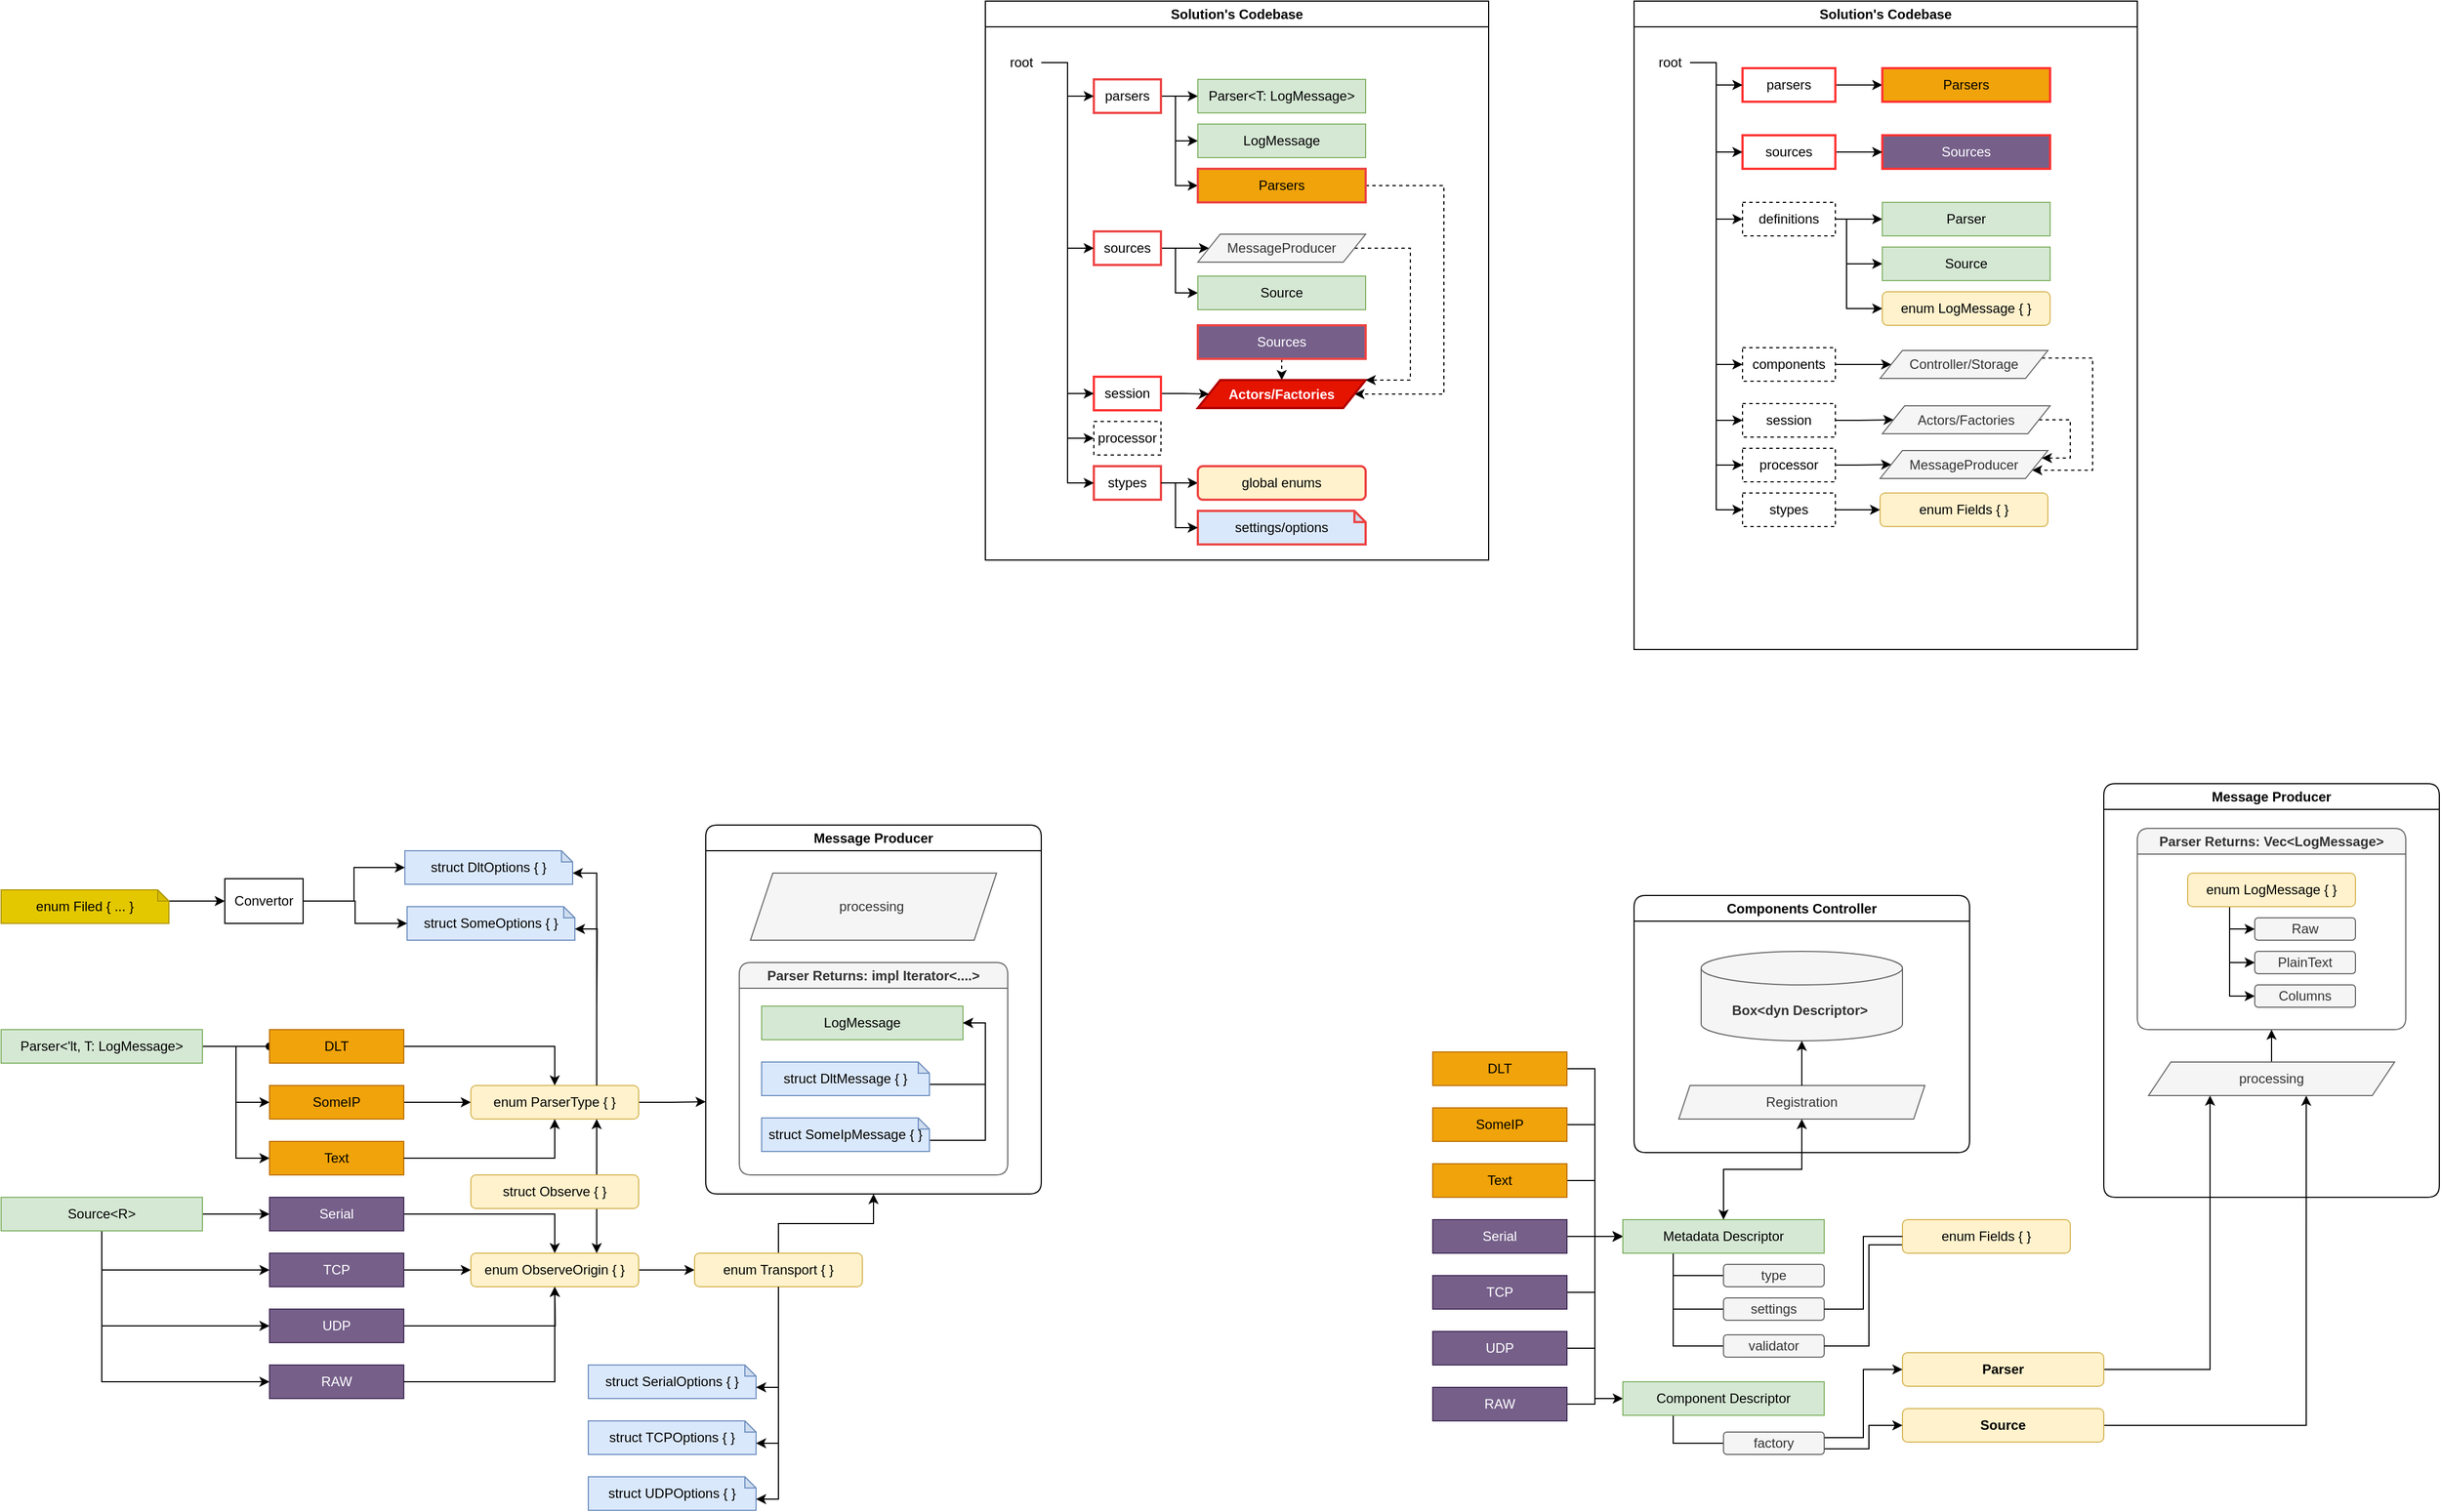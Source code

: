 <mxfile version="27.0.3">
  <diagram name="Page-1" id="i--9P20E1fqXUS-9hJ0B">
    <mxGraphModel dx="1177" dy="1821" grid="1" gridSize="10" guides="1" tooltips="1" connect="1" arrows="1" fold="1" page="1" pageScale="1" pageWidth="850" pageHeight="600" math="0" shadow="0">
      <root>
        <mxCell id="0" />
        <mxCell id="1" parent="0" />
        <mxCell id="JKrPDi4PnBRrZiouAZle-7" style="edgeStyle=orthogonalEdgeStyle;rounded=0;orthogonalLoop=1;jettySize=auto;html=1;exitX=1;exitY=0.5;exitDx=0;exitDy=0;entryX=0;entryY=0.5;entryDx=0;entryDy=0;endArrow=oval;endFill=1;" parent="1" source="JKrPDi4PnBRrZiouAZle-1" target="JKrPDi4PnBRrZiouAZle-3" edge="1">
          <mxGeometry relative="1" as="geometry" />
        </mxCell>
        <mxCell id="JKrPDi4PnBRrZiouAZle-8" style="edgeStyle=orthogonalEdgeStyle;rounded=0;orthogonalLoop=1;jettySize=auto;html=1;exitX=1;exitY=0.5;exitDx=0;exitDy=0;entryX=0;entryY=0.5;entryDx=0;entryDy=0;" parent="1" source="JKrPDi4PnBRrZiouAZle-1" target="JKrPDi4PnBRrZiouAZle-4" edge="1">
          <mxGeometry relative="1" as="geometry" />
        </mxCell>
        <mxCell id="JKrPDi4PnBRrZiouAZle-9" style="edgeStyle=orthogonalEdgeStyle;rounded=0;orthogonalLoop=1;jettySize=auto;html=1;exitX=1;exitY=0.5;exitDx=0;exitDy=0;entryX=0;entryY=0.5;entryDx=0;entryDy=0;" parent="1" source="JKrPDi4PnBRrZiouAZle-1" target="JKrPDi4PnBRrZiouAZle-5" edge="1">
          <mxGeometry relative="1" as="geometry" />
        </mxCell>
        <mxCell id="JKrPDi4PnBRrZiouAZle-1" value="Parser&amp;lt;&#39;lt, T: LogMessage&amp;gt;" style="rounded=0;whiteSpace=wrap;html=1;fillColor=#d5e8d4;strokeColor=#82b366;" parent="1" vertex="1">
          <mxGeometry x="40" y="20" width="180" height="30" as="geometry" />
        </mxCell>
        <mxCell id="JKrPDi4PnBRrZiouAZle-14" style="edgeStyle=orthogonalEdgeStyle;rounded=0;orthogonalLoop=1;jettySize=auto;html=1;exitX=0.5;exitY=1;exitDx=0;exitDy=0;entryX=0;entryY=0.5;entryDx=0;entryDy=0;" parent="1" source="JKrPDi4PnBRrZiouAZle-2" target="JKrPDi4PnBRrZiouAZle-11" edge="1">
          <mxGeometry relative="1" as="geometry" />
        </mxCell>
        <mxCell id="JKrPDi4PnBRrZiouAZle-15" style="edgeStyle=orthogonalEdgeStyle;rounded=0;orthogonalLoop=1;jettySize=auto;html=1;exitX=0.5;exitY=1;exitDx=0;exitDy=0;entryX=0;entryY=0.5;entryDx=0;entryDy=0;" parent="1" source="JKrPDi4PnBRrZiouAZle-2" target="JKrPDi4PnBRrZiouAZle-12" edge="1">
          <mxGeometry relative="1" as="geometry" />
        </mxCell>
        <mxCell id="JKrPDi4PnBRrZiouAZle-22" style="edgeStyle=orthogonalEdgeStyle;rounded=0;orthogonalLoop=1;jettySize=auto;html=1;exitX=0.5;exitY=1;exitDx=0;exitDy=0;entryX=0;entryY=0.5;entryDx=0;entryDy=0;" parent="1" source="JKrPDi4PnBRrZiouAZle-2" target="JKrPDi4PnBRrZiouAZle-21" edge="1">
          <mxGeometry relative="1" as="geometry" />
        </mxCell>
        <mxCell id="JKrPDi4PnBRrZiouAZle-105" style="edgeStyle=orthogonalEdgeStyle;rounded=0;orthogonalLoop=1;jettySize=auto;html=1;exitX=1;exitY=0.5;exitDx=0;exitDy=0;entryX=0;entryY=0.5;entryDx=0;entryDy=0;" parent="1" source="JKrPDi4PnBRrZiouAZle-2" target="JKrPDi4PnBRrZiouAZle-10" edge="1">
          <mxGeometry relative="1" as="geometry" />
        </mxCell>
        <mxCell id="JKrPDi4PnBRrZiouAZle-2" value="Source&amp;lt;R&amp;gt;" style="rounded=0;whiteSpace=wrap;html=1;fillColor=#d5e8d4;strokeColor=#82b366;" parent="1" vertex="1">
          <mxGeometry x="40" y="170" width="180" height="30" as="geometry" />
        </mxCell>
        <mxCell id="JKrPDi4PnBRrZiouAZle-17" style="edgeStyle=orthogonalEdgeStyle;rounded=0;orthogonalLoop=1;jettySize=auto;html=1;exitX=1;exitY=0.5;exitDx=0;exitDy=0;" parent="1" source="JKrPDi4PnBRrZiouAZle-3" target="JKrPDi4PnBRrZiouAZle-16" edge="1">
          <mxGeometry relative="1" as="geometry" />
        </mxCell>
        <mxCell id="JKrPDi4PnBRrZiouAZle-3" value="DLT" style="rounded=0;whiteSpace=wrap;html=1;fillColor=#f0a30a;strokeColor=#BD7000;fontColor=#000000;" parent="1" vertex="1">
          <mxGeometry x="280" y="20" width="120" height="30" as="geometry" />
        </mxCell>
        <mxCell id="JKrPDi4PnBRrZiouAZle-18" style="edgeStyle=orthogonalEdgeStyle;rounded=0;orthogonalLoop=1;jettySize=auto;html=1;exitX=1;exitY=0.5;exitDx=0;exitDy=0;entryX=0;entryY=0.5;entryDx=0;entryDy=0;" parent="1" source="JKrPDi4PnBRrZiouAZle-4" target="JKrPDi4PnBRrZiouAZle-16" edge="1">
          <mxGeometry relative="1" as="geometry" />
        </mxCell>
        <mxCell id="JKrPDi4PnBRrZiouAZle-4" value="SomeIP" style="rounded=0;whiteSpace=wrap;html=1;fillColor=#f0a30a;strokeColor=#BD7000;fontColor=#000000;" parent="1" vertex="1">
          <mxGeometry x="280" y="70" width="120" height="30" as="geometry" />
        </mxCell>
        <mxCell id="JKrPDi4PnBRrZiouAZle-5" value="Text" style="rounded=0;whiteSpace=wrap;html=1;fillColor=#f0a30a;strokeColor=#BD7000;fontColor=#000000;" parent="1" vertex="1">
          <mxGeometry x="280" y="120" width="120" height="30" as="geometry" />
        </mxCell>
        <mxCell id="JKrPDi4PnBRrZiouAZle-26" style="edgeStyle=orthogonalEdgeStyle;rounded=0;orthogonalLoop=1;jettySize=auto;html=1;exitX=1;exitY=0.5;exitDx=0;exitDy=0;entryX=0.5;entryY=0;entryDx=0;entryDy=0;" parent="1" source="JKrPDi4PnBRrZiouAZle-10" target="JKrPDi4PnBRrZiouAZle-20" edge="1">
          <mxGeometry relative="1" as="geometry" />
        </mxCell>
        <mxCell id="JKrPDi4PnBRrZiouAZle-10" value="Serial" style="rounded=0;whiteSpace=wrap;html=1;fillColor=#76608a;fontColor=#ffffff;strokeColor=#432D57;" parent="1" vertex="1">
          <mxGeometry x="280" y="170" width="120" height="30" as="geometry" />
        </mxCell>
        <mxCell id="JKrPDi4PnBRrZiouAZle-25" style="edgeStyle=orthogonalEdgeStyle;rounded=0;orthogonalLoop=1;jettySize=auto;html=1;exitX=1;exitY=0.5;exitDx=0;exitDy=0;" parent="1" source="JKrPDi4PnBRrZiouAZle-11" edge="1">
          <mxGeometry relative="1" as="geometry">
            <mxPoint x="460" y="235" as="targetPoint" />
          </mxGeometry>
        </mxCell>
        <mxCell id="JKrPDi4PnBRrZiouAZle-11" value="TCP" style="rounded=0;whiteSpace=wrap;html=1;fillColor=#76608a;fontColor=#ffffff;strokeColor=#432D57;" parent="1" vertex="1">
          <mxGeometry x="280" y="220" width="120" height="30" as="geometry" />
        </mxCell>
        <mxCell id="JKrPDi4PnBRrZiouAZle-24" style="edgeStyle=orthogonalEdgeStyle;rounded=0;orthogonalLoop=1;jettySize=auto;html=1;exitX=1;exitY=0.5;exitDx=0;exitDy=0;" parent="1" source="JKrPDi4PnBRrZiouAZle-12" edge="1">
          <mxGeometry relative="1" as="geometry">
            <mxPoint x="535" y="250" as="targetPoint" />
          </mxGeometry>
        </mxCell>
        <mxCell id="JKrPDi4PnBRrZiouAZle-12" value="UDP" style="rounded=0;whiteSpace=wrap;html=1;fillColor=#76608a;fontColor=#ffffff;strokeColor=#432D57;" parent="1" vertex="1">
          <mxGeometry x="280" y="270" width="120" height="30" as="geometry" />
        </mxCell>
        <mxCell id="JKrPDi4PnBRrZiouAZle-46" style="edgeStyle=orthogonalEdgeStyle;rounded=0;orthogonalLoop=1;jettySize=auto;html=1;exitX=1;exitY=0.5;exitDx=0;exitDy=0;entryX=0;entryY=0.75;entryDx=0;entryDy=0;" parent="1" source="JKrPDi4PnBRrZiouAZle-16" target="JKrPDi4PnBRrZiouAZle-29" edge="1">
          <mxGeometry relative="1" as="geometry">
            <mxPoint x="670" y="85" as="targetPoint" />
          </mxGeometry>
        </mxCell>
        <mxCell id="JKrPDi4PnBRrZiouAZle-16" value="enum ParserType { }" style="rounded=1;whiteSpace=wrap;html=1;fillColor=#fff2cc;strokeColor=#d6b656;" parent="1" vertex="1">
          <mxGeometry x="460" y="70" width="150" height="30" as="geometry" />
        </mxCell>
        <mxCell id="JKrPDi4PnBRrZiouAZle-19" style="edgeStyle=orthogonalEdgeStyle;rounded=0;orthogonalLoop=1;jettySize=auto;html=1;exitX=1;exitY=0.5;exitDx=0;exitDy=0;entryX=0.5;entryY=1;entryDx=0;entryDy=0;" parent="1" source="JKrPDi4PnBRrZiouAZle-5" target="JKrPDi4PnBRrZiouAZle-16" edge="1">
          <mxGeometry relative="1" as="geometry">
            <mxPoint x="540" y="130" as="targetPoint" />
          </mxGeometry>
        </mxCell>
        <mxCell id="JKrPDi4PnBRrZiouAZle-28" style="edgeStyle=orthogonalEdgeStyle;rounded=0;orthogonalLoop=1;jettySize=auto;html=1;exitX=1;exitY=0.5;exitDx=0;exitDy=0;entryX=0;entryY=0.5;entryDx=0;entryDy=0;" parent="1" source="JKrPDi4PnBRrZiouAZle-20" target="JKrPDi4PnBRrZiouAZle-27" edge="1">
          <mxGeometry relative="1" as="geometry" />
        </mxCell>
        <mxCell id="JKrPDi4PnBRrZiouAZle-20" value="enum ObserveOrigin { }" style="rounded=1;whiteSpace=wrap;html=1;fillColor=#fff2cc;strokeColor=#d6b656;" parent="1" vertex="1">
          <mxGeometry x="460" y="220" width="150" height="30" as="geometry" />
        </mxCell>
        <mxCell id="JKrPDi4PnBRrZiouAZle-21" value="RAW" style="rounded=0;whiteSpace=wrap;html=1;fillColor=#76608a;fontColor=#ffffff;strokeColor=#432D57;" parent="1" vertex="1">
          <mxGeometry x="280" y="320" width="120" height="30" as="geometry" />
        </mxCell>
        <mxCell id="JKrPDi4PnBRrZiouAZle-23" style="edgeStyle=orthogonalEdgeStyle;rounded=0;orthogonalLoop=1;jettySize=auto;html=1;exitX=1;exitY=0.5;exitDx=0;exitDy=0;entryX=0.5;entryY=1;entryDx=0;entryDy=0;" parent="1" source="JKrPDi4PnBRrZiouAZle-21" target="JKrPDi4PnBRrZiouAZle-20" edge="1">
          <mxGeometry relative="1" as="geometry">
            <mxPoint x="540" y="280" as="targetPoint" />
          </mxGeometry>
        </mxCell>
        <mxCell id="JKrPDi4PnBRrZiouAZle-45" style="edgeStyle=orthogonalEdgeStyle;rounded=0;orthogonalLoop=1;jettySize=auto;html=1;exitX=0.5;exitY=0;exitDx=0;exitDy=0;entryX=0.5;entryY=1;entryDx=0;entryDy=0;" parent="1" source="JKrPDi4PnBRrZiouAZle-27" target="JKrPDi4PnBRrZiouAZle-29" edge="1">
          <mxGeometry relative="1" as="geometry" />
        </mxCell>
        <mxCell id="JKrPDi4PnBRrZiouAZle-27" value="enum Transport { }" style="rounded=1;whiteSpace=wrap;html=1;fillColor=#fff2cc;strokeColor=#d6b656;" parent="1" vertex="1">
          <mxGeometry x="660" y="220" width="150" height="30" as="geometry" />
        </mxCell>
        <mxCell id="JKrPDi4PnBRrZiouAZle-29" value="Message Producer" style="swimlane;whiteSpace=wrap;html=1;shadow=0;glass=0;rounded=1;" parent="1" vertex="1">
          <mxGeometry x="670" y="-163" width="300" height="330" as="geometry" />
        </mxCell>
        <mxCell id="JKrPDi4PnBRrZiouAZle-44" value="processing&amp;nbsp;" style="shape=parallelogram;perimeter=parallelogramPerimeter;whiteSpace=wrap;html=1;fixedSize=1;fillColor=#f5f5f5;fontColor=#333333;strokeColor=#666666;" parent="JKrPDi4PnBRrZiouAZle-29" vertex="1">
          <mxGeometry x="40" y="43" width="220" height="60" as="geometry" />
        </mxCell>
        <mxCell id="JKrPDi4PnBRrZiouAZle-106" value="Parser Returns: impl Iterator&amp;lt;....&amp;gt;" style="swimlane;whiteSpace=wrap;html=1;fillColor=#f5f5f5;fontColor=#333333;strokeColor=#666666;gradientColor=none;swimlaneFillColor=none;rounded=1;" parent="JKrPDi4PnBRrZiouAZle-29" vertex="1">
          <mxGeometry x="30" y="123" width="240" height="190" as="geometry" />
        </mxCell>
        <mxCell id="JKrPDi4PnBRrZiouAZle-47" value="LogMessage" style="rounded=0;whiteSpace=wrap;html=1;fillColor=#d5e8d4;strokeColor=#82b366;" parent="JKrPDi4PnBRrZiouAZle-106" vertex="1">
          <mxGeometry x="20" y="39" width="180" height="30" as="geometry" />
        </mxCell>
        <mxCell id="JKrPDi4PnBRrZiouAZle-52" style="edgeStyle=orthogonalEdgeStyle;rounded=0;orthogonalLoop=1;jettySize=auto;html=1;exitX=0;exitY=0;exitDx=150;exitDy=20;exitPerimeter=0;entryX=1;entryY=0.5;entryDx=0;entryDy=0;" parent="JKrPDi4PnBRrZiouAZle-106" source="JKrPDi4PnBRrZiouAZle-50" target="JKrPDi4PnBRrZiouAZle-47" edge="1">
          <mxGeometry relative="1" as="geometry" />
        </mxCell>
        <mxCell id="JKrPDi4PnBRrZiouAZle-50" value="struct DltMessage { }" style="shape=note;whiteSpace=wrap;html=1;backgroundOutline=1;darkOpacity=0.05;size=10;fillColor=#dae8fc;strokeColor=#6c8ebf;" parent="JKrPDi4PnBRrZiouAZle-106" vertex="1">
          <mxGeometry x="20" y="89" width="150" height="30" as="geometry" />
        </mxCell>
        <mxCell id="JKrPDi4PnBRrZiouAZle-54" style="edgeStyle=orthogonalEdgeStyle;rounded=0;orthogonalLoop=1;jettySize=auto;html=1;exitX=0;exitY=0;exitDx=150;exitDy=20;exitPerimeter=0;entryX=1;entryY=0.5;entryDx=0;entryDy=0;" parent="JKrPDi4PnBRrZiouAZle-106" source="JKrPDi4PnBRrZiouAZle-49" target="JKrPDi4PnBRrZiouAZle-47" edge="1">
          <mxGeometry relative="1" as="geometry" />
        </mxCell>
        <mxCell id="JKrPDi4PnBRrZiouAZle-49" value="struct SomeIpMessage { }" style="shape=note;whiteSpace=wrap;html=1;backgroundOutline=1;darkOpacity=0.05;size=10;fillColor=#dae8fc;strokeColor=#6c8ebf;" parent="JKrPDi4PnBRrZiouAZle-106" vertex="1">
          <mxGeometry x="20" y="139" width="150" height="30" as="geometry" />
        </mxCell>
        <mxCell id="JKrPDi4PnBRrZiouAZle-31" value="struct DltOptions { }" style="shape=note;whiteSpace=wrap;html=1;backgroundOutline=1;darkOpacity=0.05;size=10;fillColor=#dae8fc;strokeColor=#6c8ebf;" parent="1" vertex="1">
          <mxGeometry x="401" y="-140" width="150" height="30" as="geometry" />
        </mxCell>
        <mxCell id="JKrPDi4PnBRrZiouAZle-33" value="struct SomeOptions { }" style="shape=note;whiteSpace=wrap;html=1;backgroundOutline=1;darkOpacity=0.05;size=10;fillColor=#dae8fc;strokeColor=#6c8ebf;" parent="1" vertex="1">
          <mxGeometry x="403" y="-90" width="150" height="30" as="geometry" />
        </mxCell>
        <mxCell id="JKrPDi4PnBRrZiouAZle-36" style="edgeStyle=orthogonalEdgeStyle;rounded=0;orthogonalLoop=1;jettySize=auto;html=1;exitX=0.75;exitY=0;exitDx=0;exitDy=0;entryX=0;entryY=0;entryDx=150;entryDy=20;entryPerimeter=0;" parent="1" source="JKrPDi4PnBRrZiouAZle-16" target="JKrPDi4PnBRrZiouAZle-33" edge="1">
          <mxGeometry relative="1" as="geometry" />
        </mxCell>
        <mxCell id="JKrPDi4PnBRrZiouAZle-37" style="edgeStyle=orthogonalEdgeStyle;rounded=0;orthogonalLoop=1;jettySize=auto;html=1;exitX=0.75;exitY=0;exitDx=0;exitDy=0;entryX=0;entryY=0;entryDx=150;entryDy=20;entryPerimeter=0;" parent="1" source="JKrPDi4PnBRrZiouAZle-16" target="JKrPDi4PnBRrZiouAZle-31" edge="1">
          <mxGeometry relative="1" as="geometry" />
        </mxCell>
        <mxCell id="JKrPDi4PnBRrZiouAZle-38" value="struct SerialOptions { }" style="shape=note;whiteSpace=wrap;html=1;backgroundOutline=1;darkOpacity=0.05;size=10;fillColor=#dae8fc;strokeColor=#6c8ebf;" parent="1" vertex="1">
          <mxGeometry x="565" y="320" width="150" height="30" as="geometry" />
        </mxCell>
        <mxCell id="JKrPDi4PnBRrZiouAZle-39" value="struct TCPOptions { }" style="shape=note;whiteSpace=wrap;html=1;backgroundOutline=1;darkOpacity=0.05;size=10;fillColor=#dae8fc;strokeColor=#6c8ebf;" parent="1" vertex="1">
          <mxGeometry x="565" y="370" width="150" height="30" as="geometry" />
        </mxCell>
        <mxCell id="JKrPDi4PnBRrZiouAZle-40" value="struct UDPOptions { }" style="shape=note;whiteSpace=wrap;html=1;backgroundOutline=1;darkOpacity=0.05;size=10;fillColor=#dae8fc;strokeColor=#6c8ebf;" parent="1" vertex="1">
          <mxGeometry x="565" y="420" width="150" height="30" as="geometry" />
        </mxCell>
        <mxCell id="JKrPDi4PnBRrZiouAZle-41" style="edgeStyle=orthogonalEdgeStyle;rounded=0;orthogonalLoop=1;jettySize=auto;html=1;exitX=0.5;exitY=1;exitDx=0;exitDy=0;entryX=0;entryY=0;entryDx=150;entryDy=20;entryPerimeter=0;" parent="1" source="JKrPDi4PnBRrZiouAZle-27" target="JKrPDi4PnBRrZiouAZle-38" edge="1">
          <mxGeometry relative="1" as="geometry" />
        </mxCell>
        <mxCell id="JKrPDi4PnBRrZiouAZle-42" style="edgeStyle=orthogonalEdgeStyle;rounded=0;orthogonalLoop=1;jettySize=auto;html=1;exitX=0.5;exitY=1;exitDx=0;exitDy=0;entryX=0;entryY=0;entryDx=150;entryDy=20;entryPerimeter=0;" parent="1" source="JKrPDi4PnBRrZiouAZle-27" target="JKrPDi4PnBRrZiouAZle-39" edge="1">
          <mxGeometry relative="1" as="geometry" />
        </mxCell>
        <mxCell id="JKrPDi4PnBRrZiouAZle-43" style="edgeStyle=orthogonalEdgeStyle;rounded=0;orthogonalLoop=1;jettySize=auto;html=1;exitX=0.5;exitY=1;exitDx=0;exitDy=0;entryX=0;entryY=0;entryDx=150;entryDy=20;entryPerimeter=0;" parent="1" source="JKrPDi4PnBRrZiouAZle-27" target="JKrPDi4PnBRrZiouAZle-40" edge="1">
          <mxGeometry relative="1" as="geometry" />
        </mxCell>
        <mxCell id="JKrPDi4PnBRrZiouAZle-103" style="edgeStyle=orthogonalEdgeStyle;rounded=0;orthogonalLoop=1;jettySize=auto;html=1;exitX=0.75;exitY=0;exitDx=0;exitDy=0;entryX=0.75;entryY=1;entryDx=0;entryDy=0;" parent="1" source="JKrPDi4PnBRrZiouAZle-101" target="JKrPDi4PnBRrZiouAZle-16" edge="1">
          <mxGeometry relative="1" as="geometry" />
        </mxCell>
        <mxCell id="JKrPDi4PnBRrZiouAZle-104" style="edgeStyle=orthogonalEdgeStyle;rounded=0;orthogonalLoop=1;jettySize=auto;html=1;exitX=0.75;exitY=1;exitDx=0;exitDy=0;entryX=0.75;entryY=0;entryDx=0;entryDy=0;" parent="1" source="JKrPDi4PnBRrZiouAZle-101" target="JKrPDi4PnBRrZiouAZle-20" edge="1">
          <mxGeometry relative="1" as="geometry" />
        </mxCell>
        <mxCell id="JKrPDi4PnBRrZiouAZle-101" value="struct Observe { }" style="rounded=1;whiteSpace=wrap;html=1;fillColor=#fff2cc;strokeColor=#d6b656;" parent="1" vertex="1">
          <mxGeometry x="460" y="150" width="150" height="30" as="geometry" />
        </mxCell>
        <mxCell id="JKrPDi4PnBRrZiouAZle-108" value="Components Controller" style="swimlane;whiteSpace=wrap;html=1;shadow=0;glass=0;rounded=1;" parent="1" vertex="1">
          <mxGeometry x="1500" y="-100" width="300" height="230" as="geometry" />
        </mxCell>
        <mxCell id="JKrPDi4PnBRrZiouAZle-109" value="Registration" style="shape=parallelogram;perimeter=parallelogramPerimeter;whiteSpace=wrap;html=1;fixedSize=1;fillColor=#f5f5f5;fontColor=#333333;strokeColor=#666666;size=10;" parent="JKrPDi4PnBRrZiouAZle-108" vertex="1">
          <mxGeometry x="40" y="170" width="220" height="30" as="geometry" />
        </mxCell>
        <mxCell id="JKrPDi4PnBRrZiouAZle-116" value="&lt;b&gt;Box&amp;lt;dyn Descriptor&amp;gt;&amp;nbsp;&lt;/b&gt;" style="shape=cylinder3;whiteSpace=wrap;html=1;boundedLbl=1;backgroundOutline=1;size=15;fillColor=#f5f5f5;fontColor=#333333;strokeColor=#666666;" parent="JKrPDi4PnBRrZiouAZle-108" vertex="1">
          <mxGeometry x="60" y="50" width="180" height="80" as="geometry" />
        </mxCell>
        <mxCell id="JKrPDi4PnBRrZiouAZle-143" style="edgeStyle=orthogonalEdgeStyle;rounded=0;orthogonalLoop=1;jettySize=auto;html=1;exitX=0.5;exitY=0;exitDx=0;exitDy=0;entryX=0.5;entryY=1;entryDx=0;entryDy=0;entryPerimeter=0;" parent="JKrPDi4PnBRrZiouAZle-108" source="JKrPDi4PnBRrZiouAZle-109" target="JKrPDi4PnBRrZiouAZle-116" edge="1">
          <mxGeometry relative="1" as="geometry" />
        </mxCell>
        <mxCell id="JKrPDi4PnBRrZiouAZle-142" style="edgeStyle=orthogonalEdgeStyle;rounded=0;orthogonalLoop=1;jettySize=auto;html=1;exitX=1;exitY=0.5;exitDx=0;exitDy=0;entryX=0;entryY=0.5;entryDx=0;entryDy=0;" parent="1" source="JKrPDi4PnBRrZiouAZle-119" target="JKrPDi4PnBRrZiouAZle-107" edge="1">
          <mxGeometry relative="1" as="geometry" />
        </mxCell>
        <mxCell id="JKrPDi4PnBRrZiouAZle-119" value="DLT" style="rounded=0;whiteSpace=wrap;html=1;fillColor=#f0a30a;strokeColor=#BD7000;fontColor=#000000;" parent="1" vertex="1">
          <mxGeometry x="1320" y="40" width="120" height="30" as="geometry" />
        </mxCell>
        <mxCell id="JKrPDi4PnBRrZiouAZle-141" style="edgeStyle=orthogonalEdgeStyle;rounded=0;orthogonalLoop=1;jettySize=auto;html=1;exitX=1;exitY=0.5;exitDx=0;exitDy=0;entryX=0;entryY=0.5;entryDx=0;entryDy=0;" parent="1" source="JKrPDi4PnBRrZiouAZle-120" target="JKrPDi4PnBRrZiouAZle-107" edge="1">
          <mxGeometry relative="1" as="geometry" />
        </mxCell>
        <mxCell id="JKrPDi4PnBRrZiouAZle-120" value="SomeIP" style="rounded=0;whiteSpace=wrap;html=1;fillColor=#f0a30a;strokeColor=#BD7000;fontColor=#000000;" parent="1" vertex="1">
          <mxGeometry x="1320" y="90" width="120" height="30" as="geometry" />
        </mxCell>
        <mxCell id="JKrPDi4PnBRrZiouAZle-140" style="edgeStyle=orthogonalEdgeStyle;rounded=0;orthogonalLoop=1;jettySize=auto;html=1;exitX=1;exitY=0.5;exitDx=0;exitDy=0;entryX=0;entryY=0.5;entryDx=0;entryDy=0;" parent="1" source="JKrPDi4PnBRrZiouAZle-121" target="JKrPDi4PnBRrZiouAZle-107" edge="1">
          <mxGeometry relative="1" as="geometry" />
        </mxCell>
        <mxCell id="JKrPDi4PnBRrZiouAZle-121" value="Text" style="rounded=0;whiteSpace=wrap;html=1;fillColor=#f0a30a;strokeColor=#BD7000;fontColor=#000000;" parent="1" vertex="1">
          <mxGeometry x="1320" y="140" width="120" height="30" as="geometry" />
        </mxCell>
        <mxCell id="JKrPDi4PnBRrZiouAZle-135" style="edgeStyle=orthogonalEdgeStyle;rounded=0;orthogonalLoop=1;jettySize=auto;html=1;exitX=1;exitY=0.5;exitDx=0;exitDy=0;entryX=0;entryY=0.5;entryDx=0;entryDy=0;" parent="1" source="JKrPDi4PnBRrZiouAZle-122" target="JKrPDi4PnBRrZiouAZle-107" edge="1">
          <mxGeometry relative="1" as="geometry" />
        </mxCell>
        <mxCell id="21VSJLtRG_H_gZ_z4Q-D-8" style="edgeStyle=orthogonalEdgeStyle;rounded=0;orthogonalLoop=1;jettySize=auto;html=1;exitX=1;exitY=0.5;exitDx=0;exitDy=0;entryX=0;entryY=0.5;entryDx=0;entryDy=0;" edge="1" parent="1" source="JKrPDi4PnBRrZiouAZle-122" target="21VSJLtRG_H_gZ_z4Q-D-2">
          <mxGeometry relative="1" as="geometry" />
        </mxCell>
        <mxCell id="JKrPDi4PnBRrZiouAZle-122" value="Serial" style="rounded=0;whiteSpace=wrap;html=1;fillColor=#76608a;fontColor=#ffffff;strokeColor=#432D57;" parent="1" vertex="1">
          <mxGeometry x="1320" y="190" width="120" height="30" as="geometry" />
        </mxCell>
        <mxCell id="JKrPDi4PnBRrZiouAZle-137" style="edgeStyle=orthogonalEdgeStyle;rounded=0;orthogonalLoop=1;jettySize=auto;html=1;exitX=1;exitY=0.5;exitDx=0;exitDy=0;entryX=0;entryY=0.5;entryDx=0;entryDy=0;" parent="1" source="JKrPDi4PnBRrZiouAZle-123" target="JKrPDi4PnBRrZiouAZle-107" edge="1">
          <mxGeometry relative="1" as="geometry" />
        </mxCell>
        <mxCell id="JKrPDi4PnBRrZiouAZle-123" value="TCP" style="rounded=0;whiteSpace=wrap;html=1;fillColor=#76608a;fontColor=#ffffff;strokeColor=#432D57;" parent="1" vertex="1">
          <mxGeometry x="1320" y="240" width="120" height="30" as="geometry" />
        </mxCell>
        <mxCell id="JKrPDi4PnBRrZiouAZle-138" style="edgeStyle=orthogonalEdgeStyle;rounded=0;orthogonalLoop=1;jettySize=auto;html=1;exitX=1;exitY=0.5;exitDx=0;exitDy=0;entryX=0;entryY=0.5;entryDx=0;entryDy=0;" parent="1" source="JKrPDi4PnBRrZiouAZle-124" target="JKrPDi4PnBRrZiouAZle-107" edge="1">
          <mxGeometry relative="1" as="geometry" />
        </mxCell>
        <mxCell id="JKrPDi4PnBRrZiouAZle-124" value="UDP" style="rounded=0;whiteSpace=wrap;html=1;fillColor=#76608a;fontColor=#ffffff;strokeColor=#432D57;" parent="1" vertex="1">
          <mxGeometry x="1320" y="290" width="120" height="30" as="geometry" />
        </mxCell>
        <mxCell id="JKrPDi4PnBRrZiouAZle-139" style="edgeStyle=orthogonalEdgeStyle;rounded=0;orthogonalLoop=1;jettySize=auto;html=1;exitX=1;exitY=0.5;exitDx=0;exitDy=0;entryX=0;entryY=0.5;entryDx=0;entryDy=0;" parent="1" source="JKrPDi4PnBRrZiouAZle-125" target="JKrPDi4PnBRrZiouAZle-107" edge="1">
          <mxGeometry relative="1" as="geometry" />
        </mxCell>
        <mxCell id="JKrPDi4PnBRrZiouAZle-125" value="RAW" style="rounded=0;whiteSpace=wrap;html=1;fillColor=#76608a;fontColor=#ffffff;strokeColor=#432D57;" parent="1" vertex="1">
          <mxGeometry x="1320" y="340" width="120" height="30" as="geometry" />
        </mxCell>
        <mxCell id="JKrPDi4PnBRrZiouAZle-134" value="" style="group" parent="1" vertex="1" connectable="0">
          <mxGeometry x="1490" y="190" width="180" height="150" as="geometry" />
        </mxCell>
        <mxCell id="JKrPDi4PnBRrZiouAZle-130" style="edgeStyle=orthogonalEdgeStyle;rounded=0;orthogonalLoop=1;jettySize=auto;html=1;exitX=0.25;exitY=1;exitDx=0;exitDy=0;entryX=0;entryY=0.5;entryDx=0;entryDy=0;endArrow=none;startFill=0;" parent="JKrPDi4PnBRrZiouAZle-134" source="JKrPDi4PnBRrZiouAZle-107" target="JKrPDi4PnBRrZiouAZle-126" edge="1">
          <mxGeometry relative="1" as="geometry" />
        </mxCell>
        <mxCell id="JKrPDi4PnBRrZiouAZle-133" style="edgeStyle=orthogonalEdgeStyle;rounded=0;orthogonalLoop=1;jettySize=auto;html=1;exitX=0.25;exitY=1;exitDx=0;exitDy=0;entryX=0;entryY=0.5;entryDx=0;entryDy=0;endArrow=none;startFill=0;" parent="JKrPDi4PnBRrZiouAZle-134" source="JKrPDi4PnBRrZiouAZle-107" target="JKrPDi4PnBRrZiouAZle-129" edge="1">
          <mxGeometry relative="1" as="geometry" />
        </mxCell>
        <mxCell id="21VSJLtRG_H_gZ_z4Q-D-6" style="edgeStyle=orthogonalEdgeStyle;rounded=0;orthogonalLoop=1;jettySize=auto;html=1;exitX=0.25;exitY=1;exitDx=0;exitDy=0;entryX=0;entryY=0.5;entryDx=0;entryDy=0;endArrow=none;startFill=0;" edge="1" parent="JKrPDi4PnBRrZiouAZle-134" source="JKrPDi4PnBRrZiouAZle-107" target="JKrPDi4PnBRrZiouAZle-127">
          <mxGeometry relative="1" as="geometry" />
        </mxCell>
        <mxCell id="JKrPDi4PnBRrZiouAZle-107" value="Metadata Descriptor" style="rounded=0;whiteSpace=wrap;html=1;fillColor=#d5e8d4;strokeColor=#82b366;" parent="JKrPDi4PnBRrZiouAZle-134" vertex="1">
          <mxGeometry width="180" height="30" as="geometry" />
        </mxCell>
        <mxCell id="JKrPDi4PnBRrZiouAZle-126" value="type" style="rounded=1;whiteSpace=wrap;html=1;fillColor=#f5f5f5;fontColor=#333333;strokeColor=#666666;" parent="JKrPDi4PnBRrZiouAZle-134" vertex="1">
          <mxGeometry x="90" y="40" width="90" height="20" as="geometry" />
        </mxCell>
        <mxCell id="JKrPDi4PnBRrZiouAZle-127" value="settings" style="rounded=1;whiteSpace=wrap;html=1;fillColor=#f5f5f5;fontColor=#333333;strokeColor=#666666;" parent="JKrPDi4PnBRrZiouAZle-134" vertex="1">
          <mxGeometry x="90" y="70" width="90" height="20" as="geometry" />
        </mxCell>
        <mxCell id="JKrPDi4PnBRrZiouAZle-129" value="validator" style="rounded=1;whiteSpace=wrap;html=1;fillColor=#f5f5f5;fontColor=#333333;strokeColor=#666666;" parent="JKrPDi4PnBRrZiouAZle-134" vertex="1">
          <mxGeometry x="90" y="103" width="90" height="20" as="geometry" />
        </mxCell>
        <mxCell id="JKrPDi4PnBRrZiouAZle-144" style="edgeStyle=orthogonalEdgeStyle;rounded=0;orthogonalLoop=1;jettySize=auto;html=1;exitX=0.5;exitY=0;exitDx=0;exitDy=0;entryX=0.5;entryY=1;entryDx=0;entryDy=0;startArrow=classic;startFill=1;" parent="1" source="JKrPDi4PnBRrZiouAZle-107" target="JKrPDi4PnBRrZiouAZle-109" edge="1">
          <mxGeometry relative="1" as="geometry" />
        </mxCell>
        <mxCell id="JKrPDi4PnBRrZiouAZle-159" style="edgeStyle=orthogonalEdgeStyle;rounded=0;orthogonalLoop=1;jettySize=auto;html=1;exitX=1;exitY=0.5;exitDx=0;exitDy=0;entryX=0.25;entryY=1;entryDx=0;entryDy=0;" parent="1" source="JKrPDi4PnBRrZiouAZle-145" target="JKrPDi4PnBRrZiouAZle-158" edge="1">
          <mxGeometry relative="1" as="geometry">
            <mxPoint x="2040" y="80" as="targetPoint" />
          </mxGeometry>
        </mxCell>
        <mxCell id="JKrPDi4PnBRrZiouAZle-145" value="&lt;b&gt;Parser&lt;/b&gt;" style="rounded=1;whiteSpace=wrap;html=1;fillColor=#fff2cc;strokeColor=#d6b656;perimeterSpacing=0;" parent="1" vertex="1">
          <mxGeometry x="1740" y="309" width="180" height="30" as="geometry" />
        </mxCell>
        <mxCell id="JKrPDi4PnBRrZiouAZle-160" style="edgeStyle=orthogonalEdgeStyle;rounded=0;orthogonalLoop=1;jettySize=auto;html=1;exitX=1;exitY=0.5;exitDx=0;exitDy=0;entryX=0.641;entryY=1.004;entryDx=0;entryDy=0;entryPerimeter=0;" parent="1" source="JKrPDi4PnBRrZiouAZle-146" target="JKrPDi4PnBRrZiouAZle-158" edge="1">
          <mxGeometry relative="1" as="geometry">
            <mxPoint x="2125" y="140" as="targetPoint" />
          </mxGeometry>
        </mxCell>
        <mxCell id="JKrPDi4PnBRrZiouAZle-146" value="&lt;b&gt;Source&lt;/b&gt;" style="rounded=1;whiteSpace=wrap;html=1;fillColor=#fff2cc;strokeColor=#d6b656;perimeterSpacing=0;" parent="1" vertex="1">
          <mxGeometry x="1740" y="359" width="180" height="30" as="geometry" />
        </mxCell>
        <mxCell id="JKrPDi4PnBRrZiouAZle-147" style="edgeStyle=orthogonalEdgeStyle;rounded=0;orthogonalLoop=1;jettySize=auto;html=1;exitX=1;exitY=0.25;exitDx=0;exitDy=0;entryX=0;entryY=0.5;entryDx=0;entryDy=0;" parent="1" source="21VSJLtRG_H_gZ_z4Q-D-3" target="JKrPDi4PnBRrZiouAZle-145" edge="1">
          <mxGeometry relative="1" as="geometry">
            <mxPoint x="1670" y="295" as="sourcePoint" />
          </mxGeometry>
        </mxCell>
        <mxCell id="JKrPDi4PnBRrZiouAZle-148" style="edgeStyle=orthogonalEdgeStyle;rounded=0;orthogonalLoop=1;jettySize=auto;html=1;exitX=1;exitY=0.75;exitDx=0;exitDy=0;entryX=0;entryY=0.5;entryDx=0;entryDy=0;" parent="1" source="21VSJLtRG_H_gZ_z4Q-D-3" target="JKrPDi4PnBRrZiouAZle-146" edge="1">
          <mxGeometry relative="1" as="geometry">
            <mxPoint x="1670" y="305" as="sourcePoint" />
            <Array as="points">
              <mxPoint x="1710" y="395" />
              <mxPoint x="1710" y="374" />
            </Array>
          </mxGeometry>
        </mxCell>
        <mxCell id="JKrPDi4PnBRrZiouAZle-149" value="Message Producer" style="swimlane;whiteSpace=wrap;html=1;shadow=0;glass=0;rounded=1;" parent="1" vertex="1">
          <mxGeometry x="1920" y="-200" width="300" height="370" as="geometry" />
        </mxCell>
        <mxCell id="JKrPDi4PnBRrZiouAZle-151" value="Parser Returns: Vec&amp;lt;LogMessage&amp;gt;" style="swimlane;whiteSpace=wrap;html=1;fillColor=#f5f5f5;fontColor=#333333;strokeColor=#666666;gradientColor=none;swimlaneFillColor=none;rounded=1;" parent="JKrPDi4PnBRrZiouAZle-149" vertex="1">
          <mxGeometry x="30" y="40" width="240" height="180" as="geometry" />
        </mxCell>
        <mxCell id="JKrPDi4PnBRrZiouAZle-166" style="edgeStyle=orthogonalEdgeStyle;rounded=0;orthogonalLoop=1;jettySize=auto;html=1;exitX=0.25;exitY=1;exitDx=0;exitDy=0;entryX=0;entryY=0.5;entryDx=0;entryDy=0;" parent="JKrPDi4PnBRrZiouAZle-151" source="JKrPDi4PnBRrZiouAZle-157" target="JKrPDi4PnBRrZiouAZle-162" edge="1">
          <mxGeometry relative="1" as="geometry">
            <Array as="points">
              <mxPoint x="83" y="90" />
            </Array>
          </mxGeometry>
        </mxCell>
        <mxCell id="JKrPDi4PnBRrZiouAZle-167" style="edgeStyle=orthogonalEdgeStyle;rounded=0;orthogonalLoop=1;jettySize=auto;html=1;exitX=0.25;exitY=1;exitDx=0;exitDy=0;entryX=0;entryY=0.5;entryDx=0;entryDy=0;" parent="JKrPDi4PnBRrZiouAZle-151" source="JKrPDi4PnBRrZiouAZle-157" target="JKrPDi4PnBRrZiouAZle-163" edge="1">
          <mxGeometry relative="1" as="geometry" />
        </mxCell>
        <mxCell id="JKrPDi4PnBRrZiouAZle-168" style="edgeStyle=orthogonalEdgeStyle;rounded=0;orthogonalLoop=1;jettySize=auto;html=1;exitX=0.25;exitY=1;exitDx=0;exitDy=0;entryX=0;entryY=0.5;entryDx=0;entryDy=0;" parent="JKrPDi4PnBRrZiouAZle-151" source="JKrPDi4PnBRrZiouAZle-157" target="JKrPDi4PnBRrZiouAZle-164" edge="1">
          <mxGeometry relative="1" as="geometry" />
        </mxCell>
        <mxCell id="JKrPDi4PnBRrZiouAZle-157" value="enum LogMessage { }" style="rounded=1;whiteSpace=wrap;html=1;fillColor=#fff2cc;strokeColor=#d6b656;" parent="JKrPDi4PnBRrZiouAZle-151" vertex="1">
          <mxGeometry x="45" y="40" width="150" height="30" as="geometry" />
        </mxCell>
        <mxCell id="JKrPDi4PnBRrZiouAZle-162" value="Raw" style="rounded=1;whiteSpace=wrap;html=1;fillColor=#f5f5f5;fontColor=#333333;strokeColor=#666666;" parent="JKrPDi4PnBRrZiouAZle-151" vertex="1">
          <mxGeometry x="105" y="80" width="90" height="20" as="geometry" />
        </mxCell>
        <mxCell id="JKrPDi4PnBRrZiouAZle-163" value="PlainText" style="rounded=1;whiteSpace=wrap;html=1;fillColor=#f5f5f5;fontColor=#333333;strokeColor=#666666;" parent="JKrPDi4PnBRrZiouAZle-151" vertex="1">
          <mxGeometry x="105" y="110" width="90" height="20" as="geometry" />
        </mxCell>
        <mxCell id="JKrPDi4PnBRrZiouAZle-164" value="Columns" style="rounded=1;whiteSpace=wrap;html=1;fillColor=#f5f5f5;fontColor=#333333;strokeColor=#666666;" parent="JKrPDi4PnBRrZiouAZle-151" vertex="1">
          <mxGeometry x="105" y="140" width="90" height="20" as="geometry" />
        </mxCell>
        <mxCell id="JKrPDi4PnBRrZiouAZle-169" style="edgeStyle=orthogonalEdgeStyle;rounded=0;orthogonalLoop=1;jettySize=auto;html=1;exitX=0.5;exitY=0;exitDx=0;exitDy=0;entryX=0.5;entryY=1;entryDx=0;entryDy=0;" parent="JKrPDi4PnBRrZiouAZle-149" source="JKrPDi4PnBRrZiouAZle-158" target="JKrPDi4PnBRrZiouAZle-151" edge="1">
          <mxGeometry relative="1" as="geometry" />
        </mxCell>
        <mxCell id="JKrPDi4PnBRrZiouAZle-158" value="processing" style="shape=parallelogram;perimeter=parallelogramPerimeter;whiteSpace=wrap;html=1;fixedSize=1;fillColor=#f5f5f5;fontColor=#333333;strokeColor=#666666;" parent="JKrPDi4PnBRrZiouAZle-149" vertex="1">
          <mxGeometry x="40" y="249" width="220" height="30" as="geometry" />
        </mxCell>
        <mxCell id="21VSJLtRG_H_gZ_z4Q-D-10" style="edgeStyle=orthogonalEdgeStyle;rounded=0;orthogonalLoop=1;jettySize=auto;html=1;exitX=0;exitY=0.75;exitDx=0;exitDy=0;entryX=1;entryY=0.5;entryDx=0;entryDy=0;endArrow=none;endFill=1;startArrow=none;startFill=0;" edge="1" parent="1" source="JKrPDi4PnBRrZiouAZle-170" target="JKrPDi4PnBRrZiouAZle-129">
          <mxGeometry relative="1" as="geometry">
            <Array as="points">
              <mxPoint x="1710" y="213" />
              <mxPoint x="1710" y="303" />
            </Array>
          </mxGeometry>
        </mxCell>
        <mxCell id="JKrPDi4PnBRrZiouAZle-170" value="enum Fields { }" style="rounded=1;whiteSpace=wrap;html=1;fillColor=#fff2cc;strokeColor=#d6b656;" parent="1" vertex="1">
          <mxGeometry x="1740" y="190" width="150" height="30" as="geometry" />
        </mxCell>
        <mxCell id="JKrPDi4PnBRrZiouAZle-171" style="edgeStyle=orthogonalEdgeStyle;rounded=0;orthogonalLoop=1;jettySize=auto;html=1;exitX=1;exitY=0.5;exitDx=0;exitDy=0;entryX=0;entryY=0.5;entryDx=0;entryDy=0;startArrow=none;startFill=0;endArrow=none;" parent="1" source="JKrPDi4PnBRrZiouAZle-127" target="JKrPDi4PnBRrZiouAZle-170" edge="1">
          <mxGeometry relative="1" as="geometry" />
        </mxCell>
        <mxCell id="JKrPDi4PnBRrZiouAZle-186" value="Solution&#39;s Codebase" style="swimlane;whiteSpace=wrap;html=1;" parent="1" vertex="1">
          <mxGeometry x="1500" y="-900" width="450" height="580" as="geometry" />
        </mxCell>
        <mxCell id="JKrPDi4PnBRrZiouAZle-221" style="edgeStyle=orthogonalEdgeStyle;rounded=0;orthogonalLoop=1;jettySize=auto;html=1;exitX=1;exitY=0.5;exitDx=0;exitDy=0;entryX=0;entryY=0.5;entryDx=0;entryDy=0;" parent="JKrPDi4PnBRrZiouAZle-186" source="JKrPDi4PnBRrZiouAZle-190" target="JKrPDi4PnBRrZiouAZle-196" edge="1">
          <mxGeometry relative="1" as="geometry" />
        </mxCell>
        <mxCell id="JKrPDi4PnBRrZiouAZle-190" value="parsers" style="text;html=1;align=center;verticalAlign=middle;whiteSpace=wrap;rounded=0;strokeColor=light-dark(#FF3333,#EDEDED);strokeWidth=2;" parent="JKrPDi4PnBRrZiouAZle-186" vertex="1">
          <mxGeometry x="97" y="60" width="83" height="30" as="geometry" />
        </mxCell>
        <mxCell id="JKrPDi4PnBRrZiouAZle-191" style="edgeStyle=orthogonalEdgeStyle;rounded=0;orthogonalLoop=1;jettySize=auto;html=1;exitX=1;exitY=0.5;exitDx=0;exitDy=0;entryX=0;entryY=0.5;entryDx=0;entryDy=0;" parent="JKrPDi4PnBRrZiouAZle-186" source="JKrPDi4PnBRrZiouAZle-192" target="JKrPDi4PnBRrZiouAZle-190" edge="1">
          <mxGeometry relative="1" as="geometry" />
        </mxCell>
        <mxCell id="JKrPDi4PnBRrZiouAZle-220" style="edgeStyle=orthogonalEdgeStyle;rounded=0;orthogonalLoop=1;jettySize=auto;html=1;exitX=1;exitY=0.5;exitDx=0;exitDy=0;entryX=0;entryY=0.5;entryDx=0;entryDy=0;" parent="JKrPDi4PnBRrZiouAZle-186" source="JKrPDi4PnBRrZiouAZle-192" target="JKrPDi4PnBRrZiouAZle-219" edge="1">
          <mxGeometry relative="1" as="geometry" />
        </mxCell>
        <mxCell id="JKrPDi4PnBRrZiouAZle-227" style="edgeStyle=orthogonalEdgeStyle;rounded=0;orthogonalLoop=1;jettySize=auto;html=1;exitX=1;exitY=0.5;exitDx=0;exitDy=0;entryX=0;entryY=0.5;entryDx=0;entryDy=0;" parent="JKrPDi4PnBRrZiouAZle-186" source="JKrPDi4PnBRrZiouAZle-192" target="JKrPDi4PnBRrZiouAZle-226" edge="1">
          <mxGeometry relative="1" as="geometry" />
        </mxCell>
        <mxCell id="JKrPDi4PnBRrZiouAZle-192" value="root" style="text;html=1;align=left;verticalAlign=middle;whiteSpace=wrap;rounded=0;" parent="JKrPDi4PnBRrZiouAZle-186" vertex="1">
          <mxGeometry x="20" y="40" width="30" height="30" as="geometry" />
        </mxCell>
        <mxCell id="JKrPDi4PnBRrZiouAZle-196" value="Parsers" style="rounded=0;whiteSpace=wrap;html=1;fillColor=#f0a30a;strokeColor=#FF3333;fontColor=#000000;strokeWidth=2;" parent="JKrPDi4PnBRrZiouAZle-186" vertex="1">
          <mxGeometry x="222" y="60" width="150" height="30" as="geometry" />
        </mxCell>
        <mxCell id="JKrPDi4PnBRrZiouAZle-198" value="Sources" style="rounded=0;whiteSpace=wrap;html=1;fillColor=#76608a;fontColor=#ffffff;strokeColor=#FF3333;strokeWidth=2;" parent="JKrPDi4PnBRrZiouAZle-186" vertex="1">
          <mxGeometry x="222" y="120" width="150" height="30" as="geometry" />
        </mxCell>
        <mxCell id="JKrPDi4PnBRrZiouAZle-223" style="edgeStyle=orthogonalEdgeStyle;rounded=0;orthogonalLoop=1;jettySize=auto;html=1;exitX=1;exitY=0.5;exitDx=0;exitDy=0;entryX=0;entryY=0.5;entryDx=0;entryDy=0;" parent="JKrPDi4PnBRrZiouAZle-186" source="JKrPDi4PnBRrZiouAZle-219" target="JKrPDi4PnBRrZiouAZle-193" edge="1">
          <mxGeometry relative="1" as="geometry" />
        </mxCell>
        <mxCell id="JKrPDi4PnBRrZiouAZle-224" style="edgeStyle=orthogonalEdgeStyle;rounded=0;orthogonalLoop=1;jettySize=auto;html=1;exitX=1;exitY=0.5;exitDx=0;exitDy=0;entryX=0;entryY=0.5;entryDx=0;entryDy=0;" parent="JKrPDi4PnBRrZiouAZle-186" source="JKrPDi4PnBRrZiouAZle-219" target="JKrPDi4PnBRrZiouAZle-212" edge="1">
          <mxGeometry relative="1" as="geometry">
            <Array as="points">
              <mxPoint x="190" y="195" />
              <mxPoint x="190" y="235" />
            </Array>
          </mxGeometry>
        </mxCell>
        <mxCell id="JKrPDi4PnBRrZiouAZle-225" style="edgeStyle=orthogonalEdgeStyle;rounded=0;orthogonalLoop=1;jettySize=auto;html=1;exitX=1;exitY=0.5;exitDx=0;exitDy=0;entryX=0;entryY=0.5;entryDx=0;entryDy=0;" parent="JKrPDi4PnBRrZiouAZle-186" source="JKrPDi4PnBRrZiouAZle-219" target="JKrPDi4PnBRrZiouAZle-218" edge="1">
          <mxGeometry relative="1" as="geometry">
            <Array as="points">
              <mxPoint x="190" y="195" />
              <mxPoint x="190" y="275" />
            </Array>
          </mxGeometry>
        </mxCell>
        <mxCell id="JKrPDi4PnBRrZiouAZle-219" value="definitions" style="text;html=1;align=center;verticalAlign=middle;whiteSpace=wrap;rounded=0;strokeColor=default;dashed=1;" parent="JKrPDi4PnBRrZiouAZle-186" vertex="1">
          <mxGeometry x="97" y="180" width="83" height="30" as="geometry" />
        </mxCell>
        <mxCell id="JKrPDi4PnBRrZiouAZle-193" value="Parser" style="rounded=0;whiteSpace=wrap;html=1;fillColor=#d5e8d4;strokeColor=#82b366;" parent="JKrPDi4PnBRrZiouAZle-186" vertex="1">
          <mxGeometry x="222" y="180" width="150" height="30" as="geometry" />
        </mxCell>
        <mxCell id="JKrPDi4PnBRrZiouAZle-212" value="Source" style="rounded=0;whiteSpace=wrap;html=1;fillColor=#d5e8d4;strokeColor=#82b366;" parent="JKrPDi4PnBRrZiouAZle-186" vertex="1">
          <mxGeometry x="222" y="220" width="150" height="30" as="geometry" />
        </mxCell>
        <mxCell id="JKrPDi4PnBRrZiouAZle-218" value="enum LogMessage { }" style="rounded=1;whiteSpace=wrap;html=1;fillColor=#fff2cc;strokeColor=#d6b656;" parent="JKrPDi4PnBRrZiouAZle-186" vertex="1">
          <mxGeometry x="222" y="260" width="150" height="30" as="geometry" />
        </mxCell>
        <mxCell id="JKrPDi4PnBRrZiouAZle-222" style="edgeStyle=orthogonalEdgeStyle;rounded=0;orthogonalLoop=1;jettySize=auto;html=1;exitX=1;exitY=0.5;exitDx=0;exitDy=0;entryX=0;entryY=0.5;entryDx=0;entryDy=0;" parent="JKrPDi4PnBRrZiouAZle-186" source="JKrPDi4PnBRrZiouAZle-202" target="JKrPDi4PnBRrZiouAZle-198" edge="1">
          <mxGeometry relative="1" as="geometry" />
        </mxCell>
        <mxCell id="JKrPDi4PnBRrZiouAZle-202" value="sources" style="text;html=1;align=center;verticalAlign=middle;whiteSpace=wrap;rounded=0;strokeColor=light-dark(#FF3333,#EDEDED);strokeWidth=2;" parent="JKrPDi4PnBRrZiouAZle-186" vertex="1">
          <mxGeometry x="97" y="120" width="83" height="30" as="geometry" />
        </mxCell>
        <mxCell id="JKrPDi4PnBRrZiouAZle-214" style="edgeStyle=orthogonalEdgeStyle;rounded=0;orthogonalLoop=1;jettySize=auto;html=1;exitX=1;exitY=0.5;exitDx=0;exitDy=0;entryX=0;entryY=0.5;entryDx=0;entryDy=0;" parent="JKrPDi4PnBRrZiouAZle-186" source="JKrPDi4PnBRrZiouAZle-192" target="JKrPDi4PnBRrZiouAZle-202" edge="1">
          <mxGeometry relative="1" as="geometry" />
        </mxCell>
        <mxCell id="JKrPDi4PnBRrZiouAZle-229" style="edgeStyle=orthogonalEdgeStyle;rounded=0;orthogonalLoop=1;jettySize=auto;html=1;exitX=1;exitY=0.5;exitDx=0;exitDy=0;entryX=0;entryY=0.5;entryDx=0;entryDy=0;" parent="JKrPDi4PnBRrZiouAZle-186" source="JKrPDi4PnBRrZiouAZle-226" target="JKrPDi4PnBRrZiouAZle-211" edge="1">
          <mxGeometry relative="1" as="geometry" />
        </mxCell>
        <mxCell id="JKrPDi4PnBRrZiouAZle-226" value="components" style="text;html=1;align=center;verticalAlign=middle;whiteSpace=wrap;rounded=0;strokeColor=default;dashed=1;" parent="JKrPDi4PnBRrZiouAZle-186" vertex="1">
          <mxGeometry x="97" y="310" width="83" height="30" as="geometry" />
        </mxCell>
        <mxCell id="JKrPDi4PnBRrZiouAZle-235" style="edgeStyle=orthogonalEdgeStyle;rounded=0;orthogonalLoop=1;jettySize=auto;html=1;exitX=1;exitY=0.25;exitDx=0;exitDy=0;entryX=1;entryY=0.75;entryDx=0;entryDy=0;dashed=1;" parent="JKrPDi4PnBRrZiouAZle-186" source="JKrPDi4PnBRrZiouAZle-211" target="JKrPDi4PnBRrZiouAZle-228" edge="1">
          <mxGeometry relative="1" as="geometry">
            <Array as="points">
              <mxPoint x="410" y="319" />
              <mxPoint x="410" y="420" />
            </Array>
          </mxGeometry>
        </mxCell>
        <mxCell id="JKrPDi4PnBRrZiouAZle-211" value="Controller/Storage" style="shape=parallelogram;perimeter=parallelogramPerimeter;whiteSpace=wrap;html=1;fixedSize=1;fillColor=#f5f5f5;fontColor=#333333;strokeColor=#666666;" parent="JKrPDi4PnBRrZiouAZle-186" vertex="1">
          <mxGeometry x="220" y="312.5" width="150" height="25" as="geometry" />
        </mxCell>
        <mxCell id="JKrPDi4PnBRrZiouAZle-233" style="edgeStyle=orthogonalEdgeStyle;rounded=0;orthogonalLoop=1;jettySize=auto;html=1;exitX=1;exitY=0.5;exitDx=0;exitDy=0;entryX=0;entryY=0.5;entryDx=0;entryDy=0;" parent="JKrPDi4PnBRrZiouAZle-186" source="JKrPDi4PnBRrZiouAZle-204" target="JKrPDi4PnBRrZiouAZle-199" edge="1">
          <mxGeometry relative="1" as="geometry" />
        </mxCell>
        <mxCell id="JKrPDi4PnBRrZiouAZle-204" value="session" style="text;html=1;align=center;verticalAlign=middle;whiteSpace=wrap;rounded=0;strokeColor=default;dashed=1;" parent="JKrPDi4PnBRrZiouAZle-186" vertex="1">
          <mxGeometry x="97" y="360" width="83" height="30" as="geometry" />
        </mxCell>
        <mxCell id="JKrPDi4PnBRrZiouAZle-232" style="edgeStyle=orthogonalEdgeStyle;rounded=0;orthogonalLoop=1;jettySize=auto;html=1;exitX=1;exitY=0.5;exitDx=0;exitDy=0;entryX=0;entryY=0.5;entryDx=0;entryDy=0;" parent="JKrPDi4PnBRrZiouAZle-186" source="JKrPDi4PnBRrZiouAZle-205" target="JKrPDi4PnBRrZiouAZle-228" edge="1">
          <mxGeometry relative="1" as="geometry" />
        </mxCell>
        <mxCell id="JKrPDi4PnBRrZiouAZle-205" value="processor" style="text;html=1;align=center;verticalAlign=middle;whiteSpace=wrap;rounded=0;strokeColor=default;dashed=1;" parent="JKrPDi4PnBRrZiouAZle-186" vertex="1">
          <mxGeometry x="97" y="400" width="83" height="30" as="geometry" />
        </mxCell>
        <mxCell id="JKrPDi4PnBRrZiouAZle-231" style="edgeStyle=orthogonalEdgeStyle;rounded=0;orthogonalLoop=1;jettySize=auto;html=1;exitX=1;exitY=0.5;exitDx=0;exitDy=0;entryX=0;entryY=0.5;entryDx=0;entryDy=0;" parent="JKrPDi4PnBRrZiouAZle-186" source="JKrPDi4PnBRrZiouAZle-207" target="JKrPDi4PnBRrZiouAZle-230" edge="1">
          <mxGeometry relative="1" as="geometry" />
        </mxCell>
        <mxCell id="JKrPDi4PnBRrZiouAZle-207" value="stypes" style="text;html=1;align=center;verticalAlign=middle;whiteSpace=wrap;rounded=0;strokeColor=default;dashed=1;" parent="JKrPDi4PnBRrZiouAZle-186" vertex="1">
          <mxGeometry x="97" y="440" width="83" height="30" as="geometry" />
        </mxCell>
        <mxCell id="JKrPDi4PnBRrZiouAZle-215" style="edgeStyle=orthogonalEdgeStyle;rounded=0;orthogonalLoop=1;jettySize=auto;html=1;exitX=1;exitY=0.5;exitDx=0;exitDy=0;entryX=0;entryY=0.5;entryDx=0;entryDy=0;" parent="JKrPDi4PnBRrZiouAZle-186" source="JKrPDi4PnBRrZiouAZle-192" target="JKrPDi4PnBRrZiouAZle-204" edge="1">
          <mxGeometry relative="1" as="geometry" />
        </mxCell>
        <mxCell id="JKrPDi4PnBRrZiouAZle-216" style="edgeStyle=orthogonalEdgeStyle;rounded=0;orthogonalLoop=1;jettySize=auto;html=1;exitX=1;exitY=0.5;exitDx=0;exitDy=0;entryX=0;entryY=0.5;entryDx=0;entryDy=0;" parent="JKrPDi4PnBRrZiouAZle-186" source="JKrPDi4PnBRrZiouAZle-192" target="JKrPDi4PnBRrZiouAZle-205" edge="1">
          <mxGeometry relative="1" as="geometry" />
        </mxCell>
        <mxCell id="JKrPDi4PnBRrZiouAZle-217" style="edgeStyle=orthogonalEdgeStyle;rounded=0;orthogonalLoop=1;jettySize=auto;html=1;exitX=1;exitY=0.5;exitDx=0;exitDy=0;entryX=0;entryY=0.5;entryDx=0;entryDy=0;" parent="JKrPDi4PnBRrZiouAZle-186" source="JKrPDi4PnBRrZiouAZle-192" target="JKrPDi4PnBRrZiouAZle-207" edge="1">
          <mxGeometry relative="1" as="geometry" />
        </mxCell>
        <mxCell id="JKrPDi4PnBRrZiouAZle-230" value="enum Fields { }" style="rounded=1;whiteSpace=wrap;html=1;fillColor=#fff2cc;strokeColor=#d6b656;" parent="JKrPDi4PnBRrZiouAZle-186" vertex="1">
          <mxGeometry x="220" y="440" width="150" height="30" as="geometry" />
        </mxCell>
        <mxCell id="JKrPDi4PnBRrZiouAZle-228" value="MessageProducer" style="shape=parallelogram;perimeter=parallelogramPerimeter;whiteSpace=wrap;html=1;fixedSize=1;fillColor=#f5f5f5;fontColor=#333333;strokeColor=#666666;" parent="JKrPDi4PnBRrZiouAZle-186" vertex="1">
          <mxGeometry x="220" y="402" width="150" height="25" as="geometry" />
        </mxCell>
        <mxCell id="JKrPDi4PnBRrZiouAZle-234" style="edgeStyle=orthogonalEdgeStyle;rounded=0;orthogonalLoop=1;jettySize=auto;html=1;exitX=1;exitY=0.5;exitDx=0;exitDy=0;entryX=1;entryY=0.25;entryDx=0;entryDy=0;dashed=1;" parent="JKrPDi4PnBRrZiouAZle-186" source="JKrPDi4PnBRrZiouAZle-199" target="JKrPDi4PnBRrZiouAZle-228" edge="1">
          <mxGeometry relative="1" as="geometry">
            <Array as="points">
              <mxPoint x="390" y="375" />
              <mxPoint x="390" y="409" />
            </Array>
          </mxGeometry>
        </mxCell>
        <mxCell id="JKrPDi4PnBRrZiouAZle-199" value="Actors/Factories" style="shape=parallelogram;perimeter=parallelogramPerimeter;whiteSpace=wrap;html=1;fixedSize=1;fillColor=#f5f5f5;fontColor=#333333;strokeColor=#666666;" parent="JKrPDi4PnBRrZiouAZle-186" vertex="1">
          <mxGeometry x="222" y="362" width="150" height="25" as="geometry" />
        </mxCell>
        <mxCell id="21VSJLtRG_H_gZ_z4Q-D-7" style="edgeStyle=orthogonalEdgeStyle;rounded=0;orthogonalLoop=1;jettySize=auto;html=1;exitX=0.25;exitY=1;exitDx=0;exitDy=0;entryX=0;entryY=0.5;entryDx=0;entryDy=0;endArrow=none;startFill=0;" edge="1" parent="1" source="21VSJLtRG_H_gZ_z4Q-D-2" target="21VSJLtRG_H_gZ_z4Q-D-3">
          <mxGeometry relative="1" as="geometry" />
        </mxCell>
        <mxCell id="21VSJLtRG_H_gZ_z4Q-D-2" value="Component Descriptor" style="rounded=0;whiteSpace=wrap;html=1;fillColor=#d5e8d4;strokeColor=#82b366;" vertex="1" parent="1">
          <mxGeometry x="1490" y="335" width="180" height="30" as="geometry" />
        </mxCell>
        <mxCell id="21VSJLtRG_H_gZ_z4Q-D-3" value="factory" style="rounded=1;whiteSpace=wrap;html=1;fillColor=#f5f5f5;fontColor=#333333;strokeColor=#666666;" vertex="1" parent="1">
          <mxGeometry x="1580" y="380" width="90" height="20" as="geometry" />
        </mxCell>
        <mxCell id="21VSJLtRG_H_gZ_z4Q-D-13" style="edgeStyle=orthogonalEdgeStyle;rounded=0;orthogonalLoop=1;jettySize=auto;html=1;exitX=0;exitY=0;exitDx=150;exitDy=10;exitPerimeter=0;entryX=0;entryY=0.5;entryDx=0;entryDy=0;" edge="1" parent="1" source="21VSJLtRG_H_gZ_z4Q-D-11" target="21VSJLtRG_H_gZ_z4Q-D-12">
          <mxGeometry relative="1" as="geometry" />
        </mxCell>
        <mxCell id="21VSJLtRG_H_gZ_z4Q-D-11" value="enum Filed { ... }" style="shape=note;whiteSpace=wrap;html=1;backgroundOutline=1;darkOpacity=0.05;size=10;fillColor=#e3c800;strokeColor=#B09500;fontColor=#000000;" vertex="1" parent="1">
          <mxGeometry x="40" y="-105" width="150" height="30" as="geometry" />
        </mxCell>
        <mxCell id="21VSJLtRG_H_gZ_z4Q-D-12" value="Convertor" style="rounded=0;whiteSpace=wrap;html=1;" vertex="1" parent="1">
          <mxGeometry x="240" y="-115" width="70" height="40" as="geometry" />
        </mxCell>
        <mxCell id="21VSJLtRG_H_gZ_z4Q-D-14" style="edgeStyle=orthogonalEdgeStyle;rounded=0;orthogonalLoop=1;jettySize=auto;html=1;exitX=1;exitY=0.5;exitDx=0;exitDy=0;entryX=0;entryY=0.5;entryDx=0;entryDy=0;entryPerimeter=0;" edge="1" parent="1" source="21VSJLtRG_H_gZ_z4Q-D-12" target="JKrPDi4PnBRrZiouAZle-31">
          <mxGeometry relative="1" as="geometry" />
        </mxCell>
        <mxCell id="21VSJLtRG_H_gZ_z4Q-D-15" style="edgeStyle=orthogonalEdgeStyle;rounded=0;orthogonalLoop=1;jettySize=auto;html=1;exitX=1;exitY=0.5;exitDx=0;exitDy=0;entryX=0;entryY=0.5;entryDx=0;entryDy=0;entryPerimeter=0;" edge="1" parent="1" source="21VSJLtRG_H_gZ_z4Q-D-12" target="JKrPDi4PnBRrZiouAZle-33">
          <mxGeometry relative="1" as="geometry" />
        </mxCell>
        <mxCell id="21VSJLtRG_H_gZ_z4Q-D-19" value="" style="group" vertex="1" connectable="0" parent="1">
          <mxGeometry x="920" y="-900" width="450" height="500" as="geometry" />
        </mxCell>
        <mxCell id="JKrPDi4PnBRrZiouAZle-55" value="Solution&#39;s Codebase" style="swimlane;whiteSpace=wrap;html=1;" parent="21VSJLtRG_H_gZ_z4Q-D-19" vertex="1">
          <mxGeometry width="450" height="500" as="geometry" />
        </mxCell>
        <mxCell id="JKrPDi4PnBRrZiouAZle-98" style="edgeStyle=orthogonalEdgeStyle;rounded=0;orthogonalLoop=1;jettySize=auto;html=1;exitX=1;exitY=0.5;exitDx=0;exitDy=0;entryX=0;entryY=0.5;entryDx=0;entryDy=0;" parent="JKrPDi4PnBRrZiouAZle-55" source="JKrPDi4PnBRrZiouAZle-62" target="JKrPDi4PnBRrZiouAZle-87" edge="1">
          <mxGeometry relative="1" as="geometry" />
        </mxCell>
        <mxCell id="JKrPDi4PnBRrZiouAZle-99" style="edgeStyle=orthogonalEdgeStyle;rounded=0;orthogonalLoop=1;jettySize=auto;html=1;exitX=1;exitY=0.5;exitDx=0;exitDy=0;entryX=0;entryY=0.5;entryDx=0;entryDy=0;" parent="JKrPDi4PnBRrZiouAZle-55" source="JKrPDi4PnBRrZiouAZle-62" target="JKrPDi4PnBRrZiouAZle-88" edge="1">
          <mxGeometry relative="1" as="geometry">
            <Array as="points">
              <mxPoint x="170" y="85" />
              <mxPoint x="170" y="125" />
            </Array>
          </mxGeometry>
        </mxCell>
        <mxCell id="JKrPDi4PnBRrZiouAZle-100" style="edgeStyle=orthogonalEdgeStyle;rounded=0;orthogonalLoop=1;jettySize=auto;html=1;exitX=1;exitY=0.5;exitDx=0;exitDy=0;entryX=0;entryY=0.5;entryDx=0;entryDy=0;" parent="JKrPDi4PnBRrZiouAZle-55" source="JKrPDi4PnBRrZiouAZle-62" target="JKrPDi4PnBRrZiouAZle-89" edge="1">
          <mxGeometry relative="1" as="geometry">
            <Array as="points">
              <mxPoint x="170" y="85" />
              <mxPoint x="170" y="165" />
            </Array>
          </mxGeometry>
        </mxCell>
        <mxCell id="JKrPDi4PnBRrZiouAZle-62" value="parsers" style="text;html=1;align=center;verticalAlign=middle;whiteSpace=wrap;rounded=0;strokeColor=light-dark(#ed4545, #ededed);strokeWidth=2;" parent="JKrPDi4PnBRrZiouAZle-55" vertex="1">
          <mxGeometry x="97" y="70" width="60" height="30" as="geometry" />
        </mxCell>
        <mxCell id="JKrPDi4PnBRrZiouAZle-70" style="edgeStyle=orthogonalEdgeStyle;rounded=0;orthogonalLoop=1;jettySize=auto;html=1;exitX=1;exitY=0.5;exitDx=0;exitDy=0;entryX=0;entryY=0.5;entryDx=0;entryDy=0;" parent="JKrPDi4PnBRrZiouAZle-55" source="JKrPDi4PnBRrZiouAZle-68" target="JKrPDi4PnBRrZiouAZle-62" edge="1">
          <mxGeometry relative="1" as="geometry" />
        </mxCell>
        <mxCell id="JKrPDi4PnBRrZiouAZle-68" value="root" style="text;html=1;align=left;verticalAlign=middle;whiteSpace=wrap;rounded=0;" parent="JKrPDi4PnBRrZiouAZle-55" vertex="1">
          <mxGeometry x="20" y="40" width="30" height="30" as="geometry" />
        </mxCell>
        <mxCell id="JKrPDi4PnBRrZiouAZle-87" value="Parser&amp;lt;T: LogMessage&amp;gt;" style="rounded=0;whiteSpace=wrap;html=1;fillColor=#d5e8d4;strokeColor=#82b366;" parent="JKrPDi4PnBRrZiouAZle-55" vertex="1">
          <mxGeometry x="190" y="70" width="150" height="30" as="geometry" />
        </mxCell>
        <mxCell id="JKrPDi4PnBRrZiouAZle-88" value="LogMessage" style="rounded=0;whiteSpace=wrap;html=1;fillColor=#d5e8d4;strokeColor=#82b366;" parent="JKrPDi4PnBRrZiouAZle-55" vertex="1">
          <mxGeometry x="190" y="110" width="150" height="30" as="geometry" />
        </mxCell>
        <mxCell id="JKrPDi4PnBRrZiouAZle-94" style="edgeStyle=orthogonalEdgeStyle;rounded=0;orthogonalLoop=1;jettySize=auto;html=1;exitX=1;exitY=0.5;exitDx=0;exitDy=0;entryX=1;entryY=0.5;entryDx=0;entryDy=0;dashed=1;" parent="JKrPDi4PnBRrZiouAZle-55" source="JKrPDi4PnBRrZiouAZle-89" target="JKrPDi4PnBRrZiouAZle-92" edge="1">
          <mxGeometry relative="1" as="geometry">
            <Array as="points">
              <mxPoint x="410" y="165" />
              <mxPoint x="410" y="352" />
            </Array>
          </mxGeometry>
        </mxCell>
        <mxCell id="JKrPDi4PnBRrZiouAZle-89" value="Parsers" style="rounded=0;whiteSpace=wrap;html=1;fillColor=#f0a30a;strokeColor=light-dark(#ed4545, #ededed);fontColor=#000000;strokeWidth=2;" parent="JKrPDi4PnBRrZiouAZle-55" vertex="1">
          <mxGeometry x="190" y="150" width="150" height="30" as="geometry" />
        </mxCell>
        <mxCell id="JKrPDi4PnBRrZiouAZle-95" style="edgeStyle=orthogonalEdgeStyle;rounded=0;orthogonalLoop=1;jettySize=auto;html=1;exitX=0.5;exitY=1;exitDx=0;exitDy=0;entryX=0.5;entryY=0;entryDx=0;entryDy=0;dashed=1;" parent="JKrPDi4PnBRrZiouAZle-55" source="JKrPDi4PnBRrZiouAZle-90" target="JKrPDi4PnBRrZiouAZle-92" edge="1">
          <mxGeometry relative="1" as="geometry" />
        </mxCell>
        <mxCell id="JKrPDi4PnBRrZiouAZle-90" value="Sources" style="rounded=0;whiteSpace=wrap;html=1;fillColor=#76608a;fontColor=#ffffff;strokeColor=light-dark(#ed4545, #ededed);strokeWidth=2;" parent="JKrPDi4PnBRrZiouAZle-55" vertex="1">
          <mxGeometry x="190" y="290" width="150" height="30" as="geometry" />
        </mxCell>
        <mxCell id="JKrPDi4PnBRrZiouAZle-92" value="Actors/Factories" style="shape=parallelogram;perimeter=parallelogramPerimeter;whiteSpace=wrap;html=1;fixedSize=1;fillColor=#e51400;fontColor=#ffffff;strokeColor=#B20000;strokeWidth=2;fontStyle=1" parent="JKrPDi4PnBRrZiouAZle-55" vertex="1">
          <mxGeometry x="190" y="339" width="150" height="25" as="geometry" />
        </mxCell>
        <mxCell id="JKrPDi4PnBRrZiouAZle-83" style="edgeStyle=orthogonalEdgeStyle;rounded=0;orthogonalLoop=1;jettySize=auto;html=1;exitX=1;exitY=0.5;exitDx=0;exitDy=0;entryX=0;entryY=0.5;entryDx=0;entryDy=0;" parent="21VSJLtRG_H_gZ_z4Q-D-19" source="JKrPDi4PnBRrZiouAZle-63" target="JKrPDi4PnBRrZiouAZle-82" edge="1">
          <mxGeometry relative="1" as="geometry" />
        </mxCell>
        <mxCell id="JKrPDi4PnBRrZiouAZle-85" style="edgeStyle=orthogonalEdgeStyle;rounded=0;orthogonalLoop=1;jettySize=auto;html=1;exitX=1;exitY=0.5;exitDx=0;exitDy=0;entryX=0;entryY=0.5;entryDx=0;entryDy=0;" parent="21VSJLtRG_H_gZ_z4Q-D-19" source="JKrPDi4PnBRrZiouAZle-63" target="JKrPDi4PnBRrZiouAZle-84" edge="1">
          <mxGeometry relative="1" as="geometry">
            <Array as="points">
              <mxPoint x="170" y="221" />
              <mxPoint x="170" y="261" />
            </Array>
          </mxGeometry>
        </mxCell>
        <mxCell id="JKrPDi4PnBRrZiouAZle-63" value="sources" style="text;html=1;align=center;verticalAlign=middle;whiteSpace=wrap;rounded=0;strokeColor=light-dark(#ed4545, #ededed);strokeWidth=2;" parent="21VSJLtRG_H_gZ_z4Q-D-19" vertex="1">
          <mxGeometry x="97" y="206" width="60" height="30" as="geometry" />
        </mxCell>
        <mxCell id="JKrPDi4PnBRrZiouAZle-93" style="edgeStyle=orthogonalEdgeStyle;rounded=0;orthogonalLoop=1;jettySize=auto;html=1;exitX=1;exitY=0.5;exitDx=0;exitDy=0;entryX=0;entryY=0.5;entryDx=0;entryDy=0;" parent="21VSJLtRG_H_gZ_z4Q-D-19" source="JKrPDi4PnBRrZiouAZle-65" target="JKrPDi4PnBRrZiouAZle-92" edge="1">
          <mxGeometry relative="1" as="geometry" />
        </mxCell>
        <mxCell id="JKrPDi4PnBRrZiouAZle-65" value="session" style="text;html=1;align=center;verticalAlign=middle;whiteSpace=wrap;rounded=0;strokeColor=#FF3333;strokeWidth=2;" parent="21VSJLtRG_H_gZ_z4Q-D-19" vertex="1">
          <mxGeometry x="97" y="336" width="60" height="30" as="geometry" />
        </mxCell>
        <mxCell id="JKrPDi4PnBRrZiouAZle-66" value="processor" style="text;html=1;align=center;verticalAlign=middle;whiteSpace=wrap;rounded=0;strokeColor=default;dashed=1;" parent="21VSJLtRG_H_gZ_z4Q-D-19" vertex="1">
          <mxGeometry x="97" y="376" width="60" height="30" as="geometry" />
        </mxCell>
        <mxCell id="JKrPDi4PnBRrZiouAZle-77" style="edgeStyle=orthogonalEdgeStyle;rounded=0;orthogonalLoop=1;jettySize=auto;html=1;exitX=1;exitY=0.5;exitDx=0;exitDy=0;" parent="21VSJLtRG_H_gZ_z4Q-D-19" source="JKrPDi4PnBRrZiouAZle-74" target="JKrPDi4PnBRrZiouAZle-76" edge="1">
          <mxGeometry relative="1" as="geometry" />
        </mxCell>
        <mxCell id="JKrPDi4PnBRrZiouAZle-74" value="stypes" style="text;html=1;align=center;verticalAlign=middle;whiteSpace=wrap;rounded=0;strokeColor=light-dark(#ed4545, #ededed);strokeWidth=2;" parent="21VSJLtRG_H_gZ_z4Q-D-19" vertex="1">
          <mxGeometry x="97" y="416" width="60" height="30" as="geometry" />
        </mxCell>
        <mxCell id="JKrPDi4PnBRrZiouAZle-76" value="global enums" style="rounded=1;whiteSpace=wrap;html=1;fillColor=#fff2cc;strokeColor=light-dark(#ed4545, #ededed);strokeWidth=2;" parent="21VSJLtRG_H_gZ_z4Q-D-19" vertex="1">
          <mxGeometry x="190" y="416" width="150" height="30" as="geometry" />
        </mxCell>
        <mxCell id="JKrPDi4PnBRrZiouAZle-78" value="settings/options" style="shape=note;whiteSpace=wrap;html=1;backgroundOutline=1;darkOpacity=0.05;size=10;fillColor=#dae8fc;strokeColor=light-dark(#ed4545, #ededed);strokeWidth=2;" parent="21VSJLtRG_H_gZ_z4Q-D-19" vertex="1">
          <mxGeometry x="190" y="456" width="150" height="30" as="geometry" />
        </mxCell>
        <mxCell id="JKrPDi4PnBRrZiouAZle-96" style="edgeStyle=orthogonalEdgeStyle;rounded=0;orthogonalLoop=1;jettySize=auto;html=1;exitX=1;exitY=0.5;exitDx=0;exitDy=0;entryX=1;entryY=0;entryDx=0;entryDy=0;dashed=1;" parent="21VSJLtRG_H_gZ_z4Q-D-19" source="JKrPDi4PnBRrZiouAZle-82" target="JKrPDi4PnBRrZiouAZle-92" edge="1">
          <mxGeometry relative="1" as="geometry">
            <Array as="points">
              <mxPoint x="380" y="221" />
              <mxPoint x="380" y="339" />
            </Array>
          </mxGeometry>
        </mxCell>
        <mxCell id="JKrPDi4PnBRrZiouAZle-82" value="MessageProducer" style="shape=parallelogram;perimeter=parallelogramPerimeter;whiteSpace=wrap;html=1;fixedSize=1;fillColor=#f5f5f5;fontColor=#333333;strokeColor=#666666;" parent="21VSJLtRG_H_gZ_z4Q-D-19" vertex="1">
          <mxGeometry x="190" y="208.5" width="150" height="25" as="geometry" />
        </mxCell>
        <mxCell id="JKrPDi4PnBRrZiouAZle-84" value="Source" style="rounded=0;whiteSpace=wrap;html=1;fillColor=#d5e8d4;strokeColor=#82b366;" parent="21VSJLtRG_H_gZ_z4Q-D-19" vertex="1">
          <mxGeometry x="190" y="246" width="150" height="30" as="geometry" />
        </mxCell>
        <mxCell id="JKrPDi4PnBRrZiouAZle-86" style="edgeStyle=orthogonalEdgeStyle;rounded=0;orthogonalLoop=1;jettySize=auto;html=1;exitX=1;exitY=0.5;exitDx=0;exitDy=0;entryX=0;entryY=0.5;entryDx=0;entryDy=0;entryPerimeter=0;" parent="21VSJLtRG_H_gZ_z4Q-D-19" source="JKrPDi4PnBRrZiouAZle-74" target="JKrPDi4PnBRrZiouAZle-78" edge="1">
          <mxGeometry relative="1" as="geometry">
            <Array as="points">
              <mxPoint x="170" y="431" />
              <mxPoint x="170" y="471" />
            </Array>
          </mxGeometry>
        </mxCell>
        <mxCell id="JKrPDi4PnBRrZiouAZle-71" style="edgeStyle=orthogonalEdgeStyle;rounded=0;orthogonalLoop=1;jettySize=auto;html=1;exitX=1;exitY=0.5;exitDx=0;exitDy=0;entryX=0;entryY=0.5;entryDx=0;entryDy=0;" parent="21VSJLtRG_H_gZ_z4Q-D-19" source="JKrPDi4PnBRrZiouAZle-68" target="JKrPDi4PnBRrZiouAZle-63" edge="1">
          <mxGeometry relative="1" as="geometry" />
        </mxCell>
        <mxCell id="JKrPDi4PnBRrZiouAZle-72" style="edgeStyle=orthogonalEdgeStyle;rounded=0;orthogonalLoop=1;jettySize=auto;html=1;exitX=1;exitY=0.5;exitDx=0;exitDy=0;entryX=0;entryY=0.5;entryDx=0;entryDy=0;" parent="21VSJLtRG_H_gZ_z4Q-D-19" source="JKrPDi4PnBRrZiouAZle-68" target="JKrPDi4PnBRrZiouAZle-65" edge="1">
          <mxGeometry relative="1" as="geometry" />
        </mxCell>
        <mxCell id="JKrPDi4PnBRrZiouAZle-73" style="edgeStyle=orthogonalEdgeStyle;rounded=0;orthogonalLoop=1;jettySize=auto;html=1;exitX=1;exitY=0.5;exitDx=0;exitDy=0;entryX=0;entryY=0.5;entryDx=0;entryDy=0;" parent="21VSJLtRG_H_gZ_z4Q-D-19" source="JKrPDi4PnBRrZiouAZle-68" target="JKrPDi4PnBRrZiouAZle-66" edge="1">
          <mxGeometry relative="1" as="geometry" />
        </mxCell>
        <mxCell id="JKrPDi4PnBRrZiouAZle-75" style="edgeStyle=orthogonalEdgeStyle;rounded=0;orthogonalLoop=1;jettySize=auto;html=1;exitX=1;exitY=0.5;exitDx=0;exitDy=0;entryX=0;entryY=0.5;entryDx=0;entryDy=0;" parent="21VSJLtRG_H_gZ_z4Q-D-19" source="JKrPDi4PnBRrZiouAZle-68" target="JKrPDi4PnBRrZiouAZle-74" edge="1">
          <mxGeometry relative="1" as="geometry" />
        </mxCell>
      </root>
    </mxGraphModel>
  </diagram>
</mxfile>
